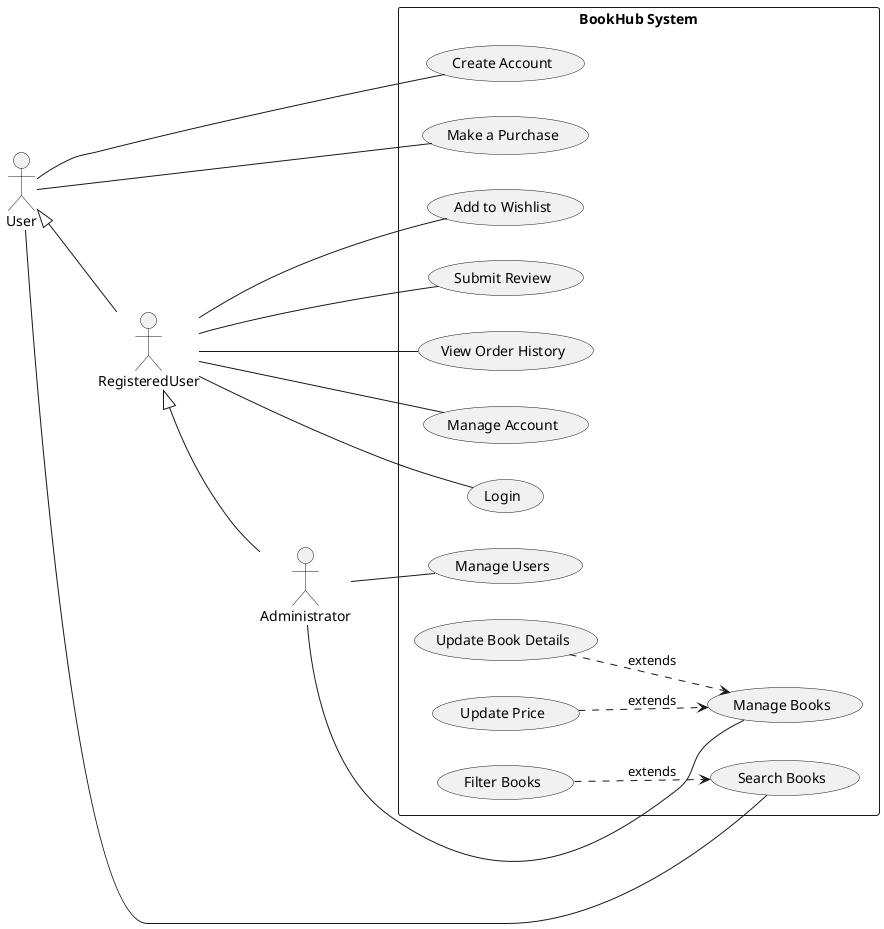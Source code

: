 @startuml

left to right direction

actor User as U
actor RegisteredUser as R
actor Administrator as A

U <|-- R
R <|-- A

rectangle "BookHub System" {
    
    U -- (Search Books)
    U -- (Create Account)
    U -- (Make a Purchase)

    R -- (Login)
    R -- (Add to Wishlist)
    R -- (Submit Review)
    R -- (View Order History)
    R -- (Manage Account)

    A -- (Manage Books)
    A -- (Manage Users)
    (Update Book Details) ..> (Manage Books) : extends
    (Update Price) ..> (Manage Books) : extends
    (Filter Books) ..> (Search Books) : extends
}

@enduml
